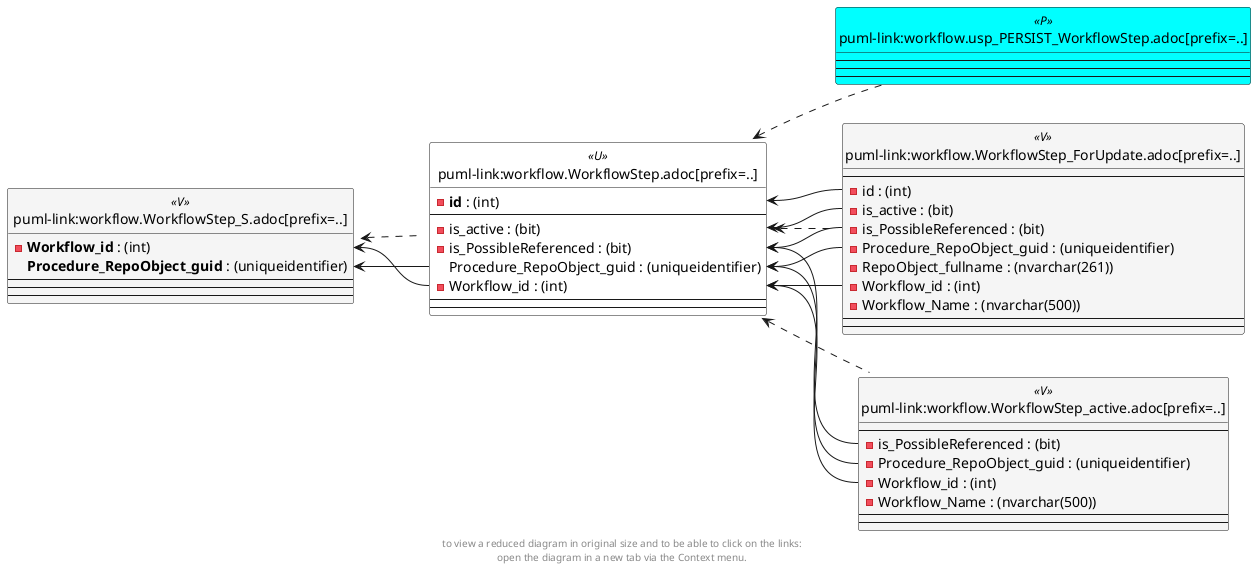 @startuml
left to right direction
'top to bottom direction
hide circle
'avoide "." issues:
set namespaceSeparator none


skinparam class {
  BackgroundColor White
  BackgroundColor<<FN>> Yellow
  BackgroundColor<<FS>> Yellow
  BackgroundColor<<FT>> LightGray
  BackgroundColor<<IF>> Yellow
  BackgroundColor<<IS>> Yellow
  BackgroundColor<<P>> Aqua
  BackgroundColor<<PC>> Aqua
  BackgroundColor<<SN>> Yellow
  BackgroundColor<<SO>> SlateBlue
  BackgroundColor<<TF>> LightGray
  BackgroundColor<<TR>> Tomato
  BackgroundColor<<U>> White
  BackgroundColor<<V>> WhiteSmoke
  BackgroundColor<<X>> Aqua
}


entity "puml-link:workflow.usp_PERSIST_WorkflowStep.adoc[prefix=..]" as workflow.usp_PERSIST_WorkflowStep << P >> {
  --
  --
  --
}

entity "puml-link:workflow.WorkflowStep.adoc[prefix=..]" as workflow.WorkflowStep << U >> {
  - **id** : (int)
  --
  - is_active : (bit)
  - is_PossibleReferenced : (bit)
  Procedure_RepoObject_guid : (uniqueidentifier)
  - Workflow_id : (int)
  --
  --
}

entity "puml-link:workflow.WorkflowStep_active.adoc[prefix=..]" as workflow.WorkflowStep_active << V >> {
  --
  - is_PossibleReferenced : (bit)
  - Procedure_RepoObject_guid : (uniqueidentifier)
  - Workflow_id : (int)
  - Workflow_Name : (nvarchar(500))
  --
  --
}

entity "puml-link:workflow.WorkflowStep_ForUpdate.adoc[prefix=..]" as workflow.WorkflowStep_ForUpdate << V >> {
  --
  - id : (int)
  - is_active : (bit)
  - is_PossibleReferenced : (bit)
  - Procedure_RepoObject_guid : (uniqueidentifier)
  - RepoObject_fullname : (nvarchar(261))
  - Workflow_id : (int)
  - Workflow_Name : (nvarchar(500))
  --
  --
}

entity "puml-link:workflow.WorkflowStep_S.adoc[prefix=..]" as workflow.WorkflowStep_S << V >> {
  - **Workflow_id** : (int)
  **Procedure_RepoObject_guid** : (uniqueidentifier)
  --
  --
  --
}

workflow.WorkflowStep <.. workflow.usp_PERSIST_WorkflowStep
workflow.WorkflowStep <.. workflow.WorkflowStep_ForUpdate
workflow.WorkflowStep <.. workflow.WorkflowStep_active
workflow.WorkflowStep_S <.. workflow.WorkflowStep
workflow.WorkflowStep::id <-- workflow.WorkflowStep_ForUpdate::id
workflow.WorkflowStep::is_active <-- workflow.WorkflowStep_ForUpdate::is_active
workflow.WorkflowStep::is_PossibleReferenced <-- workflow.WorkflowStep_active::is_PossibleReferenced
workflow.WorkflowStep::is_PossibleReferenced <-- workflow.WorkflowStep_ForUpdate::is_PossibleReferenced
workflow.WorkflowStep::Procedure_RepoObject_guid <-- workflow.WorkflowStep_active::Procedure_RepoObject_guid
workflow.WorkflowStep::Procedure_RepoObject_guid <-- workflow.WorkflowStep_ForUpdate::Procedure_RepoObject_guid
workflow.WorkflowStep::Workflow_id <-- workflow.WorkflowStep_active::Workflow_id
workflow.WorkflowStep::Workflow_id <-- workflow.WorkflowStep_ForUpdate::Workflow_id
workflow.WorkflowStep_S::Procedure_RepoObject_guid <-- workflow.WorkflowStep::Procedure_RepoObject_guid
workflow.WorkflowStep_S::Workflow_id <-- workflow.WorkflowStep::Workflow_id
footer
to view a reduced diagram in original size and to be able to click on the links:
open the diagram in a new tab via the Context menu.
end footer

@enduml

